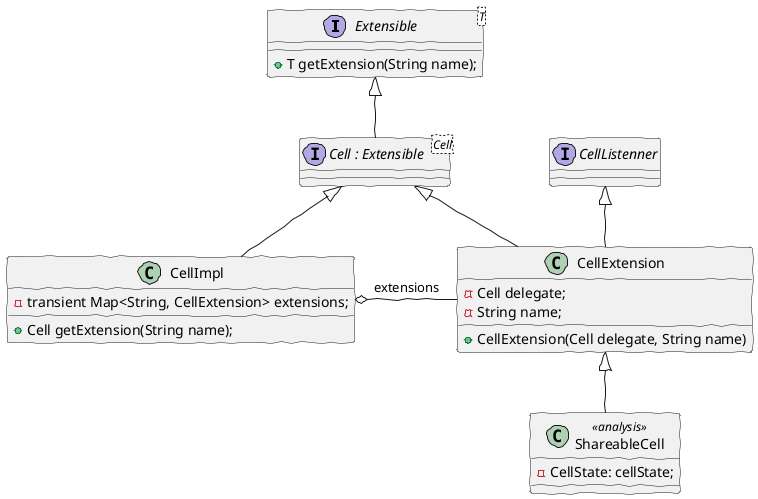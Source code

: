 @startuml shareable_cell_analysis.png

'http://plantuml.com/skinparam.html'
skinparam handwritten true
skinparam defaultFontName FG Virgil
skinparam shadowing false

    interface Extensible<T> {
        +T getExtension(String name);
    }
    interface "Cell : Extensible<Cell>" as Cell {
    }
    class CellImpl {
        -transient Map<String, CellExtension> extensions;
        +Cell getExtension(String name);
    }
    class CellExtension {
	-Cell delegate;
	-String name;
        +CellExtension(Cell delegate, String name)
    }
    interface CellListenner {
    }
    class "ShareableCell" as ShareableCell <<analysis>> {
        - CellState: cellState;
    }


    Extensible <|-- Cell

    Cell <|-- CellExtension
    CellListenner <|-- CellExtension

    Cell <|-- CellImpl

    CellImpl o- CellExtension : extensions

    CellExtension <|-- ShareableCell

@enduml

